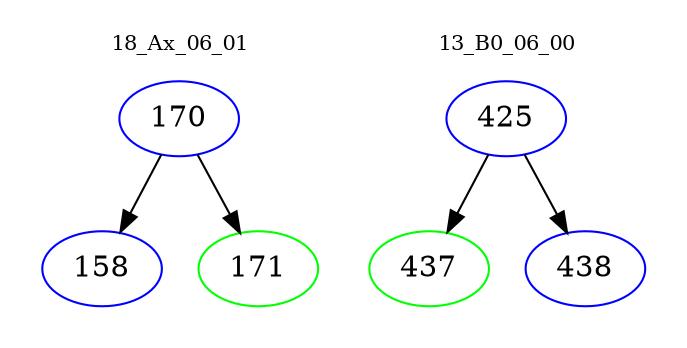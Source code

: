 digraph{
subgraph cluster_0 {
color = white
label = "18_Ax_06_01";
fontsize=10;
T0_170 [label="170", color="blue"]
T0_170 -> T0_158 [color="black"]
T0_158 [label="158", color="blue"]
T0_170 -> T0_171 [color="black"]
T0_171 [label="171", color="green"]
}
subgraph cluster_1 {
color = white
label = "13_B0_06_00";
fontsize=10;
T1_425 [label="425", color="blue"]
T1_425 -> T1_437 [color="black"]
T1_437 [label="437", color="green"]
T1_425 -> T1_438 [color="black"]
T1_438 [label="438", color="blue"]
}
}
